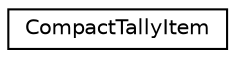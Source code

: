 digraph "Graphical Class Hierarchy"
{
 // LATEX_PDF_SIZE
  edge [fontname="Helvetica",fontsize="10",labelfontname="Helvetica",labelfontsize="10"];
  node [fontname="Helvetica",fontsize="10",shape=record];
  rankdir="LR";
  Node0 [label="CompactTallyItem",height=0.2,width=0.4,color="black", fillcolor="white", style="filled",URL="$struct_compact_tally_item.html",tooltip=" "];
}
